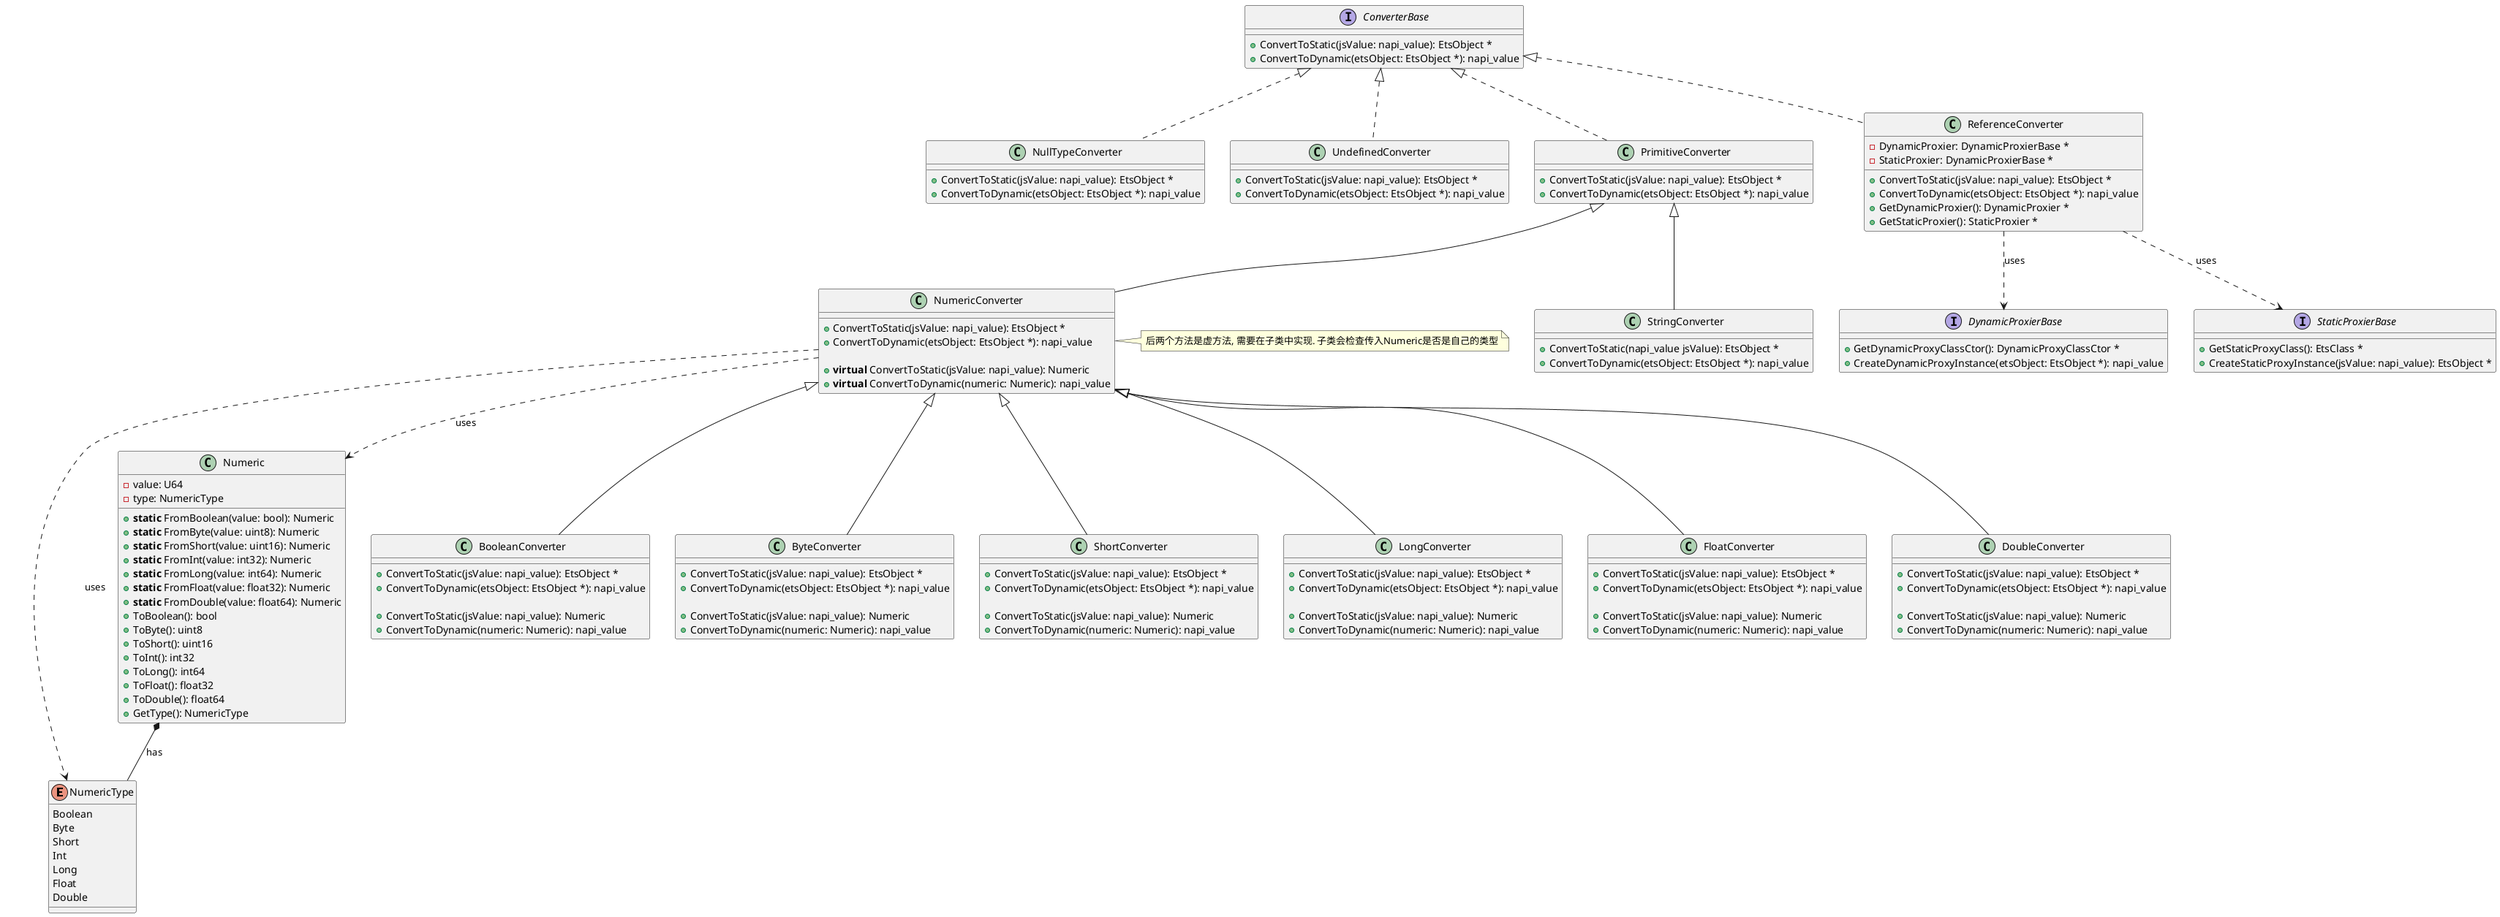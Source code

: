 @startuml converter

enum NumericType {
    Boolean
    Byte
    Short
    Int
    Long
    Float
    Double
}

class Numeric {
    - value: U64
    - type: NumericType

    + **static** FromBoolean(value: bool): Numeric
    + **static** FromByte(value: uint8): Numeric
    + **static** FromShort(value: uint16): Numeric
    + **static** FromInt(value: int32): Numeric
    + **static** FromLong(value: int64): Numeric
    + **static** FromFloat(value: float32): Numeric
    + **static** FromDouble(value: float64): Numeric
    + ToBoolean(): bool
    + ToByte(): uint8
    + ToShort(): uint16
    + ToInt(): int32
    + ToLong(): int64
    + ToFloat(): float32
    + ToDouble(): float64
    + GetType(): NumericType
}

Numeric *-- NumericType : has


interface ConverterBase {
    + ConvertToStatic(jsValue: napi_value): EtsObject *
    + ConvertToDynamic(etsObject: EtsObject *): napi_value
}


/' 
 ' ==== Converter for null and undefind ====
 '/

class NullTypeConverter implements ConverterBase {
    + ConvertToStatic(jsValue: napi_value): EtsObject *
    + ConvertToDynamic(etsObject: EtsObject *): napi_value
}

class UndefinedConverter implements ConverterBase {
    + ConvertToStatic(jsValue: napi_value): EtsObject *
    + ConvertToDynamic(etsObject: EtsObject *): napi_value
}

class PrimitiveConverter implements ConverterBase {
    + ConvertToStatic(jsValue: napi_value): EtsObject *
    + ConvertToDynamic(etsObject: EtsObject *): napi_value
}

/' 
 ' ==== Converter for numeric types ====
 '/
class NumericConverter extends PrimitiveConverter {
    + ConvertToStatic(jsValue: napi_value): EtsObject *
    + ConvertToDynamic(etsObject: EtsObject *): napi_value

    + **virtual** ConvertToStatic(jsValue: napi_value): Numeric
    + **virtual** ConvertToDynamic(numeric: Numeric): napi_value
}

note right of NumericConverter
  后两个方法是虚方法, 需要在子类中实现. 子类会检查传入Numeric是否是自己的类型
end note


NumericConverter ..> Numeric : uses
NumericConverter ..> NumericType : uses

class BooleanConverter extends NumericConverter {
    + ConvertToStatic(jsValue: napi_value): EtsObject *
    + ConvertToDynamic(etsObject: EtsObject *): napi_value

    + ConvertToStatic(jsValue: napi_value): Numeric
    + ConvertToDynamic(numeric: Numeric): napi_value
}

class ByteConverter extends NumericConverter {
    + ConvertToStatic(jsValue: napi_value): EtsObject *
    + ConvertToDynamic(etsObject: EtsObject *): napi_value

    + ConvertToStatic(jsValue: napi_value): Numeric
    + ConvertToDynamic(numeric: Numeric): napi_value
}

class ShortConverter extends NumericConverter {
    + ConvertToStatic(jsValue: napi_value): EtsObject *
    + ConvertToDynamic(etsObject: EtsObject *): napi_value

    + ConvertToStatic(jsValue: napi_value): Numeric
    + ConvertToDynamic(numeric: Numeric): napi_value
}

class LongConverter extends NumericConverter {
    + ConvertToStatic(jsValue: napi_value): EtsObject *
    + ConvertToDynamic(etsObject: EtsObject *): napi_value

    + ConvertToStatic(jsValue: napi_value): Numeric
    + ConvertToDynamic(numeric: Numeric): napi_value
}

class FloatConverter extends NumericConverter {
    + ConvertToStatic(jsValue: napi_value): EtsObject *
    + ConvertToDynamic(etsObject: EtsObject *): napi_value

    + ConvertToStatic(jsValue: napi_value): Numeric
    + ConvertToDynamic(numeric: Numeric): napi_value
}

class DoubleConverter extends NumericConverter {
    + ConvertToStatic(jsValue: napi_value): EtsObject *
    + ConvertToDynamic(etsObject: EtsObject *): napi_value

    + ConvertToStatic(jsValue: napi_value): Numeric
    + ConvertToDynamic(numeric: Numeric): napi_value
}

class StringConverter extends PrimitiveConverter {
    + ConvertToStatic(napi_value jsValue): EtsObject *
    + ConvertToDynamic(etsObject: EtsObject *): napi_value
}

/' 
 ' ==== Converter for reference ====
 '/
class ReferenceConverter implements ConverterBase {
    - DynamicProxier: DynamicProxierBase *
    - StaticProxier: DynamicProxierBase *
    + ConvertToStatic(jsValue: napi_value): EtsObject *
    + ConvertToDynamic(etsObject: EtsObject *): napi_value
    + GetDynamicProxier(): DynamicProxier *
    + GetStaticProxier(): StaticProxier *
}

interface DynamicProxierBase {
    + GetDynamicProxyClassCtor(): DynamicProxyClassCtor *
    + CreateDynamicProxyInstance(etsObject: EtsObject *): napi_value
}

interface StaticProxierBase {
    + GetStaticProxyClass(): EtsClass *
    + CreateStaticProxyInstance(jsValue: napi_value): EtsObject *
}

ReferenceConverter ..> DynamicProxierBase : uses
ReferenceConverter ..> StaticProxierBase : uses




@enduml